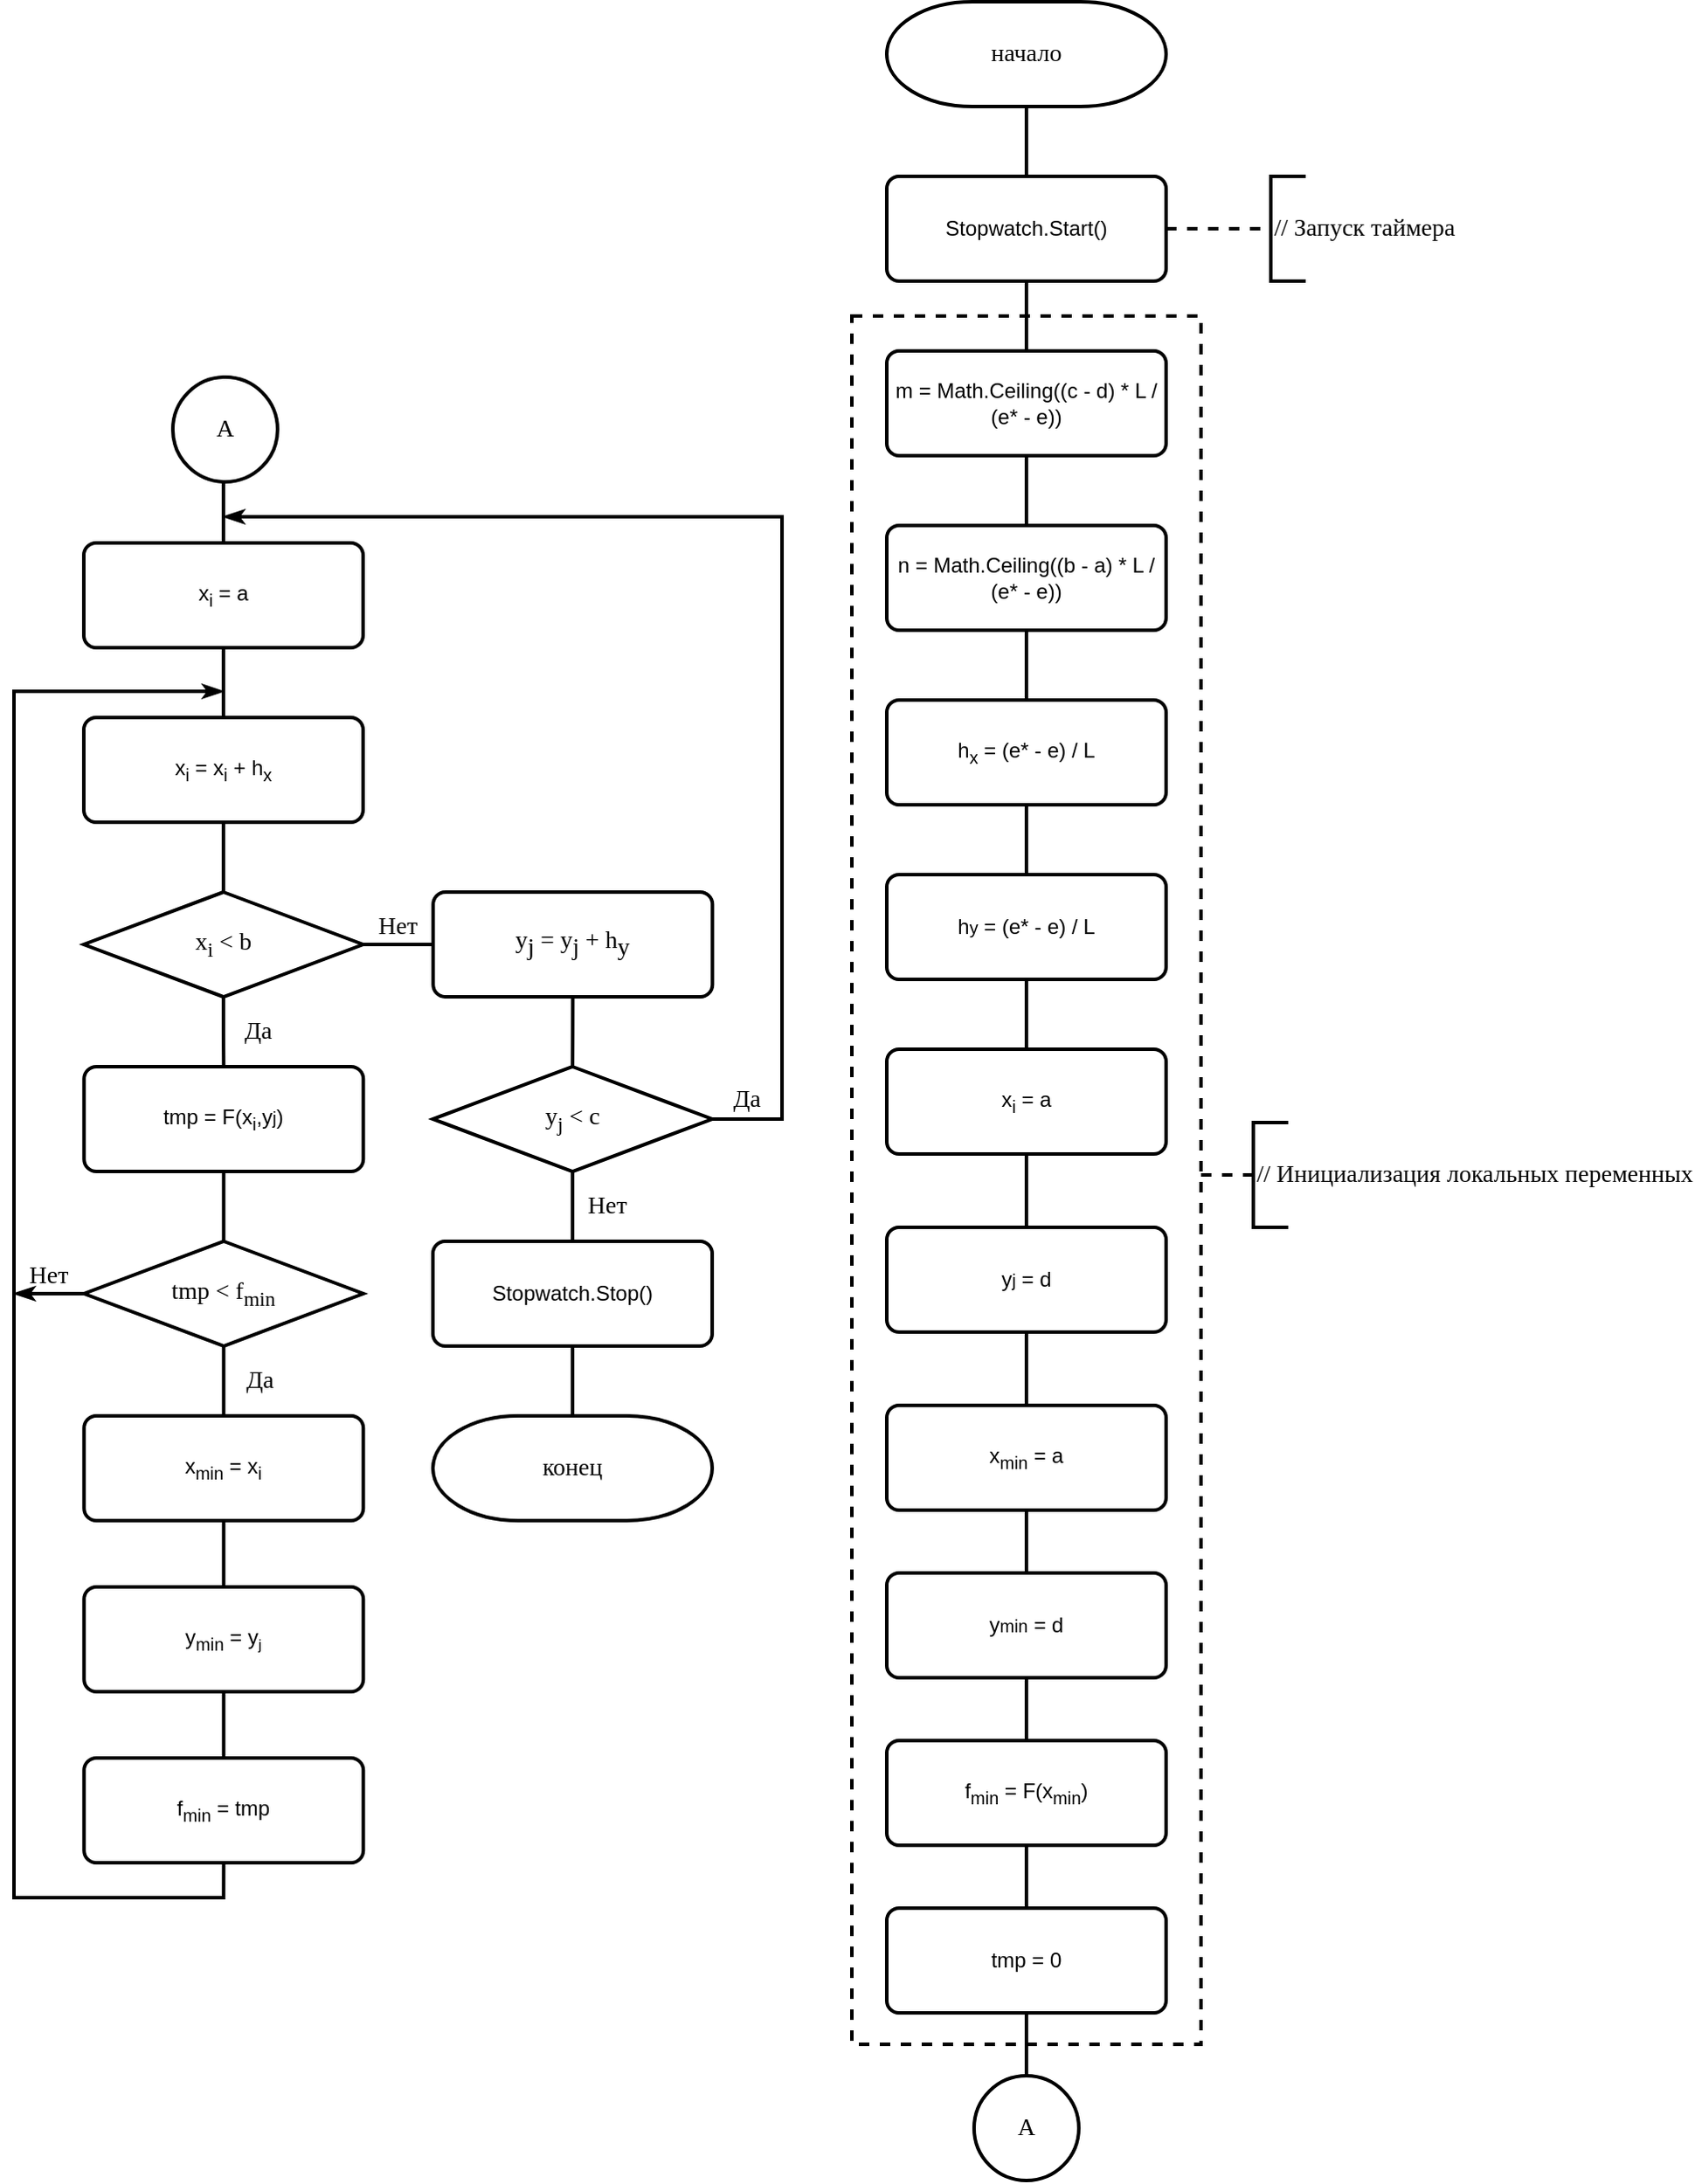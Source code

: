 <mxfile version="10.6.7" type="github"><diagram id="8ED89ZWmQhMyMYTrLYh0" name="Page-1"><mxGraphModel dx="3150" dy="1327" grid="1" gridSize="10" guides="1" tooltips="1" connect="1" arrows="1" fold="1" page="1" pageScale="1" pageWidth="827" pageHeight="1169" math="0" shadow="0"><root><mxCell id="0"/><mxCell id="1" parent="0"/><mxCell id="AtPPgWXuT8AnZtaxcbGP-1" value="начало" style="strokeWidth=2;html=1;shape=mxgraph.flowchart.terminator;whiteSpace=wrap;fontFamily=Times New Roman;fontSize=14;" vertex="1" parent="1"><mxGeometry x="440" y="40" width="160" height="60" as="geometry"/></mxCell><mxCell id="AtPPgWXuT8AnZtaxcbGP-71" style="edgeStyle=orthogonalEdgeStyle;rounded=0;orthogonalLoop=1;jettySize=auto;html=1;exitX=0.5;exitY=1;exitDx=0;exitDy=0;entryX=0.5;entryY=0;entryDx=0;entryDy=0;endArrow=none;endFill=0;strokeWidth=2;" edge="1" parent="1" source="AtPPgWXuT8AnZtaxcbGP-3" target="AtPPgWXuT8AnZtaxcbGP-7"><mxGeometry relative="1" as="geometry"/></mxCell><mxCell id="AtPPgWXuT8AnZtaxcbGP-3" value="&lt;span&gt;x&lt;/span&gt;&lt;sub&gt;i&lt;/sub&gt;&amp;nbsp;=&amp;nbsp;&lt;span&gt;x&lt;/span&gt;&lt;sub&gt;i&lt;/sub&gt;&amp;nbsp;+ h&lt;sub&gt;x&lt;/sub&gt;" style="rounded=1;whiteSpace=wrap;html=1;absoluteArcSize=1;arcSize=14;strokeWidth=2;" vertex="1" parent="1"><mxGeometry x="-20" y="450" width="160" height="60" as="geometry"/></mxCell><mxCell id="AtPPgWXuT8AnZtaxcbGP-4" value="// Запуск таймера" style="strokeWidth=2;html=1;shape=mxgraph.flowchart.annotation_1;align=left;pointerEvents=1;fontFamily=Times New Roman;fontSize=14;" vertex="1" parent="1"><mxGeometry x="660" y="140" width="20" height="60" as="geometry"/></mxCell><mxCell id="AtPPgWXuT8AnZtaxcbGP-82" style="edgeStyle=orthogonalEdgeStyle;rounded=0;orthogonalLoop=1;jettySize=auto;html=1;exitX=0.5;exitY=1;exitDx=0;exitDy=0;entryX=0.5;entryY=0;entryDx=0;entryDy=0;endArrow=none;endFill=0;strokeWidth=2;" edge="1" parent="1" source="AtPPgWXuT8AnZtaxcbGP-7" target="AtPPgWXuT8AnZtaxcbGP-32"><mxGeometry relative="1" as="geometry"/></mxCell><mxCell id="AtPPgWXuT8AnZtaxcbGP-87" style="edgeStyle=orthogonalEdgeStyle;rounded=0;orthogonalLoop=1;jettySize=auto;html=1;exitX=1;exitY=0.5;exitDx=0;exitDy=0;entryX=0;entryY=0.5;entryDx=0;entryDy=0;endArrow=none;endFill=0;strokeWidth=2;" edge="1" parent="1" source="AtPPgWXuT8AnZtaxcbGP-7" target="AtPPgWXuT8AnZtaxcbGP-86"><mxGeometry relative="1" as="geometry"/></mxCell><mxCell id="AtPPgWXuT8AnZtaxcbGP-7" value="x&lt;sub&gt;i&lt;/sub&gt;&amp;nbsp;&amp;lt; b" style="rhombus;whiteSpace=wrap;html=1;fontFamily=Times New Roman;fontSize=14;strokeWidth=2;" vertex="1" parent="1"><mxGeometry x="-20" y="550" width="160" height="60" as="geometry"/></mxCell><mxCell id="AtPPgWXuT8AnZtaxcbGP-8" style="edgeStyle=orthogonalEdgeStyle;rounded=0;orthogonalLoop=1;jettySize=auto;html=1;exitX=0.5;exitY=1;exitDx=0;exitDy=0;entryX=0.5;entryY=0;entryDx=0;entryDy=0;endArrow=none;endFill=0;strokeWidth=2;fontFamily=Times New Roman;fontSize=14;" edge="1" parent="1" source="AtPPgWXuT8AnZtaxcbGP-10" target="AtPPgWXuT8AnZtaxcbGP-41"><mxGeometry relative="1" as="geometry"/></mxCell><mxCell id="AtPPgWXuT8AnZtaxcbGP-88" style="edgeStyle=orthogonalEdgeStyle;rounded=0;orthogonalLoop=1;jettySize=auto;html=1;exitX=0;exitY=0.5;exitDx=0;exitDy=0;endArrow=classicThin;endFill=1;strokeWidth=2;fontFamily=Times New Roman;fontSize=14;" edge="1" parent="1" source="AtPPgWXuT8AnZtaxcbGP-10"><mxGeometry relative="1" as="geometry"><mxPoint x="-60" y="780" as="targetPoint"/></mxGeometry></mxCell><mxCell id="AtPPgWXuT8AnZtaxcbGP-10" value="tmp &amp;lt; f&lt;sub&gt;min&lt;/sub&gt;" style="rhombus;whiteSpace=wrap;html=1;fontFamily=Times New Roman;fontSize=14;strokeWidth=2;" vertex="1" parent="1"><mxGeometry x="-19.853" y="750" width="160" height="60" as="geometry"/></mxCell><mxCell id="AtPPgWXuT8AnZtaxcbGP-11" value="Да" style="text;html=1;strokeColor=none;fillColor=none;align=center;verticalAlign=middle;whiteSpace=wrap;rounded=0;fontFamily=Times New Roman;fontSize=14;" vertex="1" parent="1"><mxGeometry x="60" y="620" width="40" height="20" as="geometry"/></mxCell><mxCell id="AtPPgWXuT8AnZtaxcbGP-12" value="" style="rounded=0;whiteSpace=wrap;html=1;fontFamily=Times New Roman;fontSize=14;dashed=1;strokeWidth=2;perimeterSpacing=0;" vertex="1" parent="1"><mxGeometry x="420" y="220" width="200" height="990" as="geometry"/></mxCell><mxCell id="AtPPgWXuT8AnZtaxcbGP-54" style="edgeStyle=orthogonalEdgeStyle;rounded=0;orthogonalLoop=1;jettySize=auto;html=1;exitX=0.5;exitY=1;exitDx=0;exitDy=0;entryX=0.5;entryY=0;entryDx=0;entryDy=0;endArrow=none;endFill=0;strokeWidth=2;" edge="1" parent="1" source="AtPPgWXuT8AnZtaxcbGP-14" target="AtPPgWXuT8AnZtaxcbGP-53"><mxGeometry relative="1" as="geometry"/></mxCell><mxCell id="AtPPgWXuT8AnZtaxcbGP-14" value="h&lt;sub&gt;x&lt;/sub&gt; = (e* - e) / L" style="rounded=1;whiteSpace=wrap;html=1;absoluteArcSize=1;arcSize=14;strokeWidth=2;" vertex="1" parent="1"><mxGeometry x="440" y="440" width="160" height="60" as="geometry"/></mxCell><mxCell id="AtPPgWXuT8AnZtaxcbGP-16" style="edgeStyle=orthogonalEdgeStyle;rounded=0;orthogonalLoop=1;jettySize=auto;html=1;exitX=1;exitY=0.5;exitDx=0;exitDy=0;entryX=0;entryY=0.5;entryDx=0;entryDy=0;entryPerimeter=0;endArrow=none;endFill=0;fontFamily=Times New Roman;fontSize=14;dashed=1;strokeWidth=2;" edge="1" parent="1" source="AtPPgWXuT8AnZtaxcbGP-17" target="AtPPgWXuT8AnZtaxcbGP-4"><mxGeometry relative="1" as="geometry"/></mxCell><mxCell id="AtPPgWXuT8AnZtaxcbGP-62" style="edgeStyle=orthogonalEdgeStyle;rounded=0;orthogonalLoop=1;jettySize=auto;html=1;exitX=0.5;exitY=1;exitDx=0;exitDy=0;entryX=0.5;entryY=0;entryDx=0;entryDy=0;endArrow=none;endFill=0;strokeWidth=2;" edge="1" parent="1" source="AtPPgWXuT8AnZtaxcbGP-17" target="AtPPgWXuT8AnZtaxcbGP-49"><mxGeometry relative="1" as="geometry"/></mxCell><mxCell id="AtPPgWXuT8AnZtaxcbGP-17" value="&lt;span&gt;Stopwatch.Start()&lt;/span&gt;&lt;br&gt;" style="rounded=1;whiteSpace=wrap;html=1;absoluteArcSize=1;arcSize=14;strokeWidth=2;" vertex="1" parent="1"><mxGeometry x="440" y="140" width="160" height="60" as="geometry"/></mxCell><mxCell id="AtPPgWXuT8AnZtaxcbGP-57" style="edgeStyle=orthogonalEdgeStyle;rounded=0;orthogonalLoop=1;jettySize=auto;html=1;exitX=0.5;exitY=1;exitDx=0;exitDy=0;entryX=0.5;entryY=0;entryDx=0;entryDy=0;endArrow=none;endFill=0;strokeWidth=2;" edge="1" parent="1" source="AtPPgWXuT8AnZtaxcbGP-19" target="AtPPgWXuT8AnZtaxcbGP-55"><mxGeometry relative="1" as="geometry"/></mxCell><mxCell id="AtPPgWXuT8AnZtaxcbGP-19" value="&lt;span&gt;x&lt;/span&gt;&lt;sub&gt;i&lt;/sub&gt;&lt;span&gt;&amp;nbsp;= a&lt;/span&gt;&lt;br&gt;" style="rounded=1;whiteSpace=wrap;html=1;absoluteArcSize=1;arcSize=14;strokeWidth=2;" vertex="1" parent="1"><mxGeometry x="440" y="640" width="160" height="60" as="geometry"/></mxCell><mxCell id="AtPPgWXuT8AnZtaxcbGP-60" value="" style="edgeStyle=orthogonalEdgeStyle;rounded=0;orthogonalLoop=1;jettySize=auto;html=1;endArrow=none;endFill=0;strokeWidth=2;" edge="1" parent="1" source="AtPPgWXuT8AnZtaxcbGP-21" target="AtPPgWXuT8AnZtaxcbGP-59"><mxGeometry relative="1" as="geometry"/></mxCell><mxCell id="AtPPgWXuT8AnZtaxcbGP-21" value="&lt;span&gt;x&lt;/span&gt;&lt;sub&gt;min&lt;/sub&gt;&lt;span&gt;&amp;nbsp;= a&lt;/span&gt;&lt;br&gt;" style="rounded=1;whiteSpace=wrap;html=1;absoluteArcSize=1;arcSize=14;strokeWidth=2;" vertex="1" parent="1"><mxGeometry x="440" y="844" width="160" height="60" as="geometry"/></mxCell><mxCell id="AtPPgWXuT8AnZtaxcbGP-23" value="&lt;span&gt;f&lt;/span&gt;&lt;sub&gt;min&lt;/sub&gt;&lt;span&gt;&amp;nbsp;= F(x&lt;/span&gt;&lt;sub&gt;min&lt;/sub&gt;&lt;span&gt;)&lt;/span&gt;&lt;br&gt;" style="rounded=1;whiteSpace=wrap;html=1;absoluteArcSize=1;arcSize=14;strokeWidth=2;" vertex="1" parent="1"><mxGeometry x="440" y="1036" width="160" height="60" as="geometry"/></mxCell><mxCell id="AtPPgWXuT8AnZtaxcbGP-24" style="edgeStyle=orthogonalEdgeStyle;rounded=0;orthogonalLoop=1;jettySize=auto;html=1;entryX=0.5;entryY=0;entryDx=0;entryDy=0;endArrow=none;endFill=0;fontFamily=Times New Roman;fontSize=14;strokeWidth=2;exitX=0.5;exitY=1;exitDx=0;exitDy=0;" edge="1" parent="1" source="AtPPgWXuT8AnZtaxcbGP-23" target="AtPPgWXuT8AnZtaxcbGP-27"><mxGeometry relative="1" as="geometry"><mxPoint x="530" y="1112" as="sourcePoint"/></mxGeometry></mxCell><mxCell id="AtPPgWXuT8AnZtaxcbGP-66" style="edgeStyle=orthogonalEdgeStyle;rounded=0;orthogonalLoop=1;jettySize=auto;html=1;exitX=0.5;exitY=1;exitDx=0;exitDy=0;entryX=0.5;entryY=0;entryDx=0;entryDy=0;endArrow=none;endFill=0;strokeWidth=2;" edge="1" parent="1" source="AtPPgWXuT8AnZtaxcbGP-27" target="AtPPgWXuT8AnZtaxcbGP-65"><mxGeometry relative="1" as="geometry"/></mxCell><mxCell id="AtPPgWXuT8AnZtaxcbGP-27" value="&lt;span&gt;tmp = 0&lt;/span&gt;" style="rounded=1;whiteSpace=wrap;html=1;absoluteArcSize=1;arcSize=14;strokeWidth=2;" vertex="1" parent="1"><mxGeometry x="440" y="1132" width="160" height="60" as="geometry"/></mxCell><mxCell id="AtPPgWXuT8AnZtaxcbGP-28" style="edgeStyle=orthogonalEdgeStyle;rounded=0;orthogonalLoop=1;jettySize=auto;html=1;exitX=0.5;exitY=1;exitDx=0;exitDy=0;exitPerimeter=0;entryX=0.5;entryY=0;entryDx=0;entryDy=0;endArrow=none;endFill=0;fontFamily=Times New Roman;fontSize=14;strokeWidth=2;" edge="1" parent="1" source="AtPPgWXuT8AnZtaxcbGP-1" target="AtPPgWXuT8AnZtaxcbGP-17"><mxGeometry relative="1" as="geometry"/></mxCell><mxCell id="AtPPgWXuT8AnZtaxcbGP-63" style="edgeStyle=orthogonalEdgeStyle;rounded=0;orthogonalLoop=1;jettySize=auto;html=1;exitX=0;exitY=0.5;exitDx=0;exitDy=0;exitPerimeter=0;entryX=1;entryY=0.5;entryDx=0;entryDy=0;endArrow=none;endFill=0;strokeWidth=2;dashed=1;" edge="1" parent="1" source="AtPPgWXuT8AnZtaxcbGP-30" target="AtPPgWXuT8AnZtaxcbGP-12"><mxGeometry relative="1" as="geometry"/></mxCell><mxCell id="AtPPgWXuT8AnZtaxcbGP-30" value="// Инициализация локальных переменных" style="strokeWidth=2;html=1;shape=mxgraph.flowchart.annotation_1;align=left;pointerEvents=1;fontFamily=Times New Roman;fontSize=14;" vertex="1" parent="1"><mxGeometry x="650" y="682" width="20" height="60" as="geometry"/></mxCell><mxCell id="AtPPgWXuT8AnZtaxcbGP-31" style="edgeStyle=orthogonalEdgeStyle;rounded=0;orthogonalLoop=1;jettySize=auto;html=1;exitX=0.5;exitY=1;exitDx=0;exitDy=0;entryX=0.5;entryY=0;entryDx=0;entryDy=0;endArrow=none;endFill=0;strokeWidth=2;fontFamily=Times New Roman;fontSize=14;" edge="1" parent="1" source="AtPPgWXuT8AnZtaxcbGP-32" target="AtPPgWXuT8AnZtaxcbGP-10"><mxGeometry relative="1" as="geometry"/></mxCell><mxCell id="AtPPgWXuT8AnZtaxcbGP-32" value="tmp = F(x&lt;sub&gt;i&lt;/sub&gt;,y&lt;span style=&quot;font-size: 10px&quot;&gt;j&lt;/span&gt;)" style="rounded=1;whiteSpace=wrap;html=1;absoluteArcSize=1;arcSize=14;strokeWidth=2;" vertex="1" parent="1"><mxGeometry x="-19.853" y="650" width="160" height="60" as="geometry"/></mxCell><mxCell id="AtPPgWXuT8AnZtaxcbGP-95" style="edgeStyle=orthogonalEdgeStyle;rounded=0;orthogonalLoop=1;jettySize=auto;html=1;exitX=0.5;exitY=1;exitDx=0;exitDy=0;entryX=0.5;entryY=0;entryDx=0;entryDy=0;entryPerimeter=0;endArrow=none;endFill=0;strokeWidth=2;fontFamily=Times New Roman;fontSize=14;" edge="1" parent="1" source="AtPPgWXuT8AnZtaxcbGP-34" target="AtPPgWXuT8AnZtaxcbGP-36"><mxGeometry relative="1" as="geometry"/></mxCell><mxCell id="AtPPgWXuT8AnZtaxcbGP-34" value="Stopwatch.Stop()" style="rounded=1;whiteSpace=wrap;html=1;absoluteArcSize=1;arcSize=14;strokeWidth=2;" vertex="1" parent="1"><mxGeometry x="180" y="750" width="160" height="60" as="geometry"/></mxCell><mxCell id="AtPPgWXuT8AnZtaxcbGP-35" value="Нет" style="text;html=1;strokeColor=none;fillColor=none;align=center;verticalAlign=middle;whiteSpace=wrap;rounded=0;fontFamily=Times New Roman;fontSize=14;" vertex="1" parent="1"><mxGeometry x="140" y="560" width="40" height="20" as="geometry"/></mxCell><mxCell id="AtPPgWXuT8AnZtaxcbGP-36" value="конец" style="strokeWidth=2;html=1;shape=mxgraph.flowchart.terminator;whiteSpace=wrap;fontFamily=Times New Roman;fontSize=14;" vertex="1" parent="1"><mxGeometry x="180" y="850" width="160" height="60" as="geometry"/></mxCell><mxCell id="AtPPgWXuT8AnZtaxcbGP-78" style="edgeStyle=orthogonalEdgeStyle;rounded=0;orthogonalLoop=1;jettySize=auto;html=1;exitX=0.5;exitY=1;exitDx=0;exitDy=0;entryX=0.5;entryY=0;entryDx=0;entryDy=0;endArrow=none;endFill=0;strokeWidth=2;" edge="1" parent="1" source="AtPPgWXuT8AnZtaxcbGP-41" target="AtPPgWXuT8AnZtaxcbGP-77"><mxGeometry relative="1" as="geometry"/></mxCell><mxCell id="AtPPgWXuT8AnZtaxcbGP-41" value="x&lt;sub&gt;min&lt;/sub&gt;&amp;nbsp;= x&lt;sub&gt;i&lt;/sub&gt;" style="rounded=1;whiteSpace=wrap;html=1;absoluteArcSize=1;arcSize=14;strokeWidth=2;" vertex="1" parent="1"><mxGeometry x="-19.853" y="850" width="160" height="60" as="geometry"/></mxCell><mxCell id="AtPPgWXuT8AnZtaxcbGP-85" style="edgeStyle=orthogonalEdgeStyle;rounded=0;orthogonalLoop=1;jettySize=auto;html=1;exitX=0.5;exitY=1;exitDx=0;exitDy=0;endArrow=classicThin;endFill=1;strokeWidth=2;" edge="1" parent="1" source="AtPPgWXuT8AnZtaxcbGP-43"><mxGeometry relative="1" as="geometry"><mxPoint x="60" y="435" as="targetPoint"/><Array as="points"><mxPoint x="60" y="1126"/><mxPoint x="-60" y="1126"/><mxPoint x="-60" y="435"/></Array></mxGeometry></mxCell><mxCell id="AtPPgWXuT8AnZtaxcbGP-43" value="f&lt;sub&gt;min&lt;/sub&gt;&amp;nbsp;= tmp&lt;br&gt;" style="rounded=1;whiteSpace=wrap;html=1;absoluteArcSize=1;arcSize=14;strokeWidth=2;" vertex="1" parent="1"><mxGeometry x="-19.853" y="1046" width="160" height="60" as="geometry"/></mxCell><mxCell id="AtPPgWXuT8AnZtaxcbGP-46" value="Да" style="text;html=1;strokeColor=none;fillColor=none;align=center;verticalAlign=middle;whiteSpace=wrap;rounded=0;fontFamily=Times New Roman;fontSize=14;" vertex="1" parent="1"><mxGeometry x="61.147" y="820" width="40" height="20" as="geometry"/></mxCell><mxCell id="AtPPgWXuT8AnZtaxcbGP-47" value="Нет" style="text;html=1;strokeColor=none;fillColor=none;align=center;verticalAlign=middle;whiteSpace=wrap;rounded=0;fontFamily=Times New Roman;fontSize=14;" vertex="1" parent="1"><mxGeometry x="-59.853" y="760" width="40" height="20" as="geometry"/></mxCell><mxCell id="AtPPgWXuT8AnZtaxcbGP-51" style="edgeStyle=orthogonalEdgeStyle;rounded=0;orthogonalLoop=1;jettySize=auto;html=1;exitX=0.5;exitY=1;exitDx=0;exitDy=0;entryX=0.5;entryY=0;entryDx=0;entryDy=0;endArrow=none;endFill=0;strokeWidth=2;" edge="1" parent="1" source="AtPPgWXuT8AnZtaxcbGP-49" target="AtPPgWXuT8AnZtaxcbGP-50"><mxGeometry relative="1" as="geometry"/></mxCell><mxCell id="AtPPgWXuT8AnZtaxcbGP-49" value="&lt;span&gt;m =&amp;nbsp;&lt;/span&gt;Math.Ceiling((c - d) * L / (e* - e))" style="rounded=1;whiteSpace=wrap;html=1;absoluteArcSize=1;arcSize=14;strokeWidth=2;" vertex="1" parent="1"><mxGeometry x="440" y="240" width="160" height="60" as="geometry"/></mxCell><mxCell id="AtPPgWXuT8AnZtaxcbGP-52" style="edgeStyle=orthogonalEdgeStyle;rounded=0;orthogonalLoop=1;jettySize=auto;html=1;exitX=0.5;exitY=1;exitDx=0;exitDy=0;entryX=0.5;entryY=0;entryDx=0;entryDy=0;endArrow=none;endFill=0;strokeWidth=2;" edge="1" parent="1" source="AtPPgWXuT8AnZtaxcbGP-50" target="AtPPgWXuT8AnZtaxcbGP-14"><mxGeometry relative="1" as="geometry"/></mxCell><mxCell id="AtPPgWXuT8AnZtaxcbGP-50" value="&lt;span&gt;n =&amp;nbsp;&lt;/span&gt;Math.Ceiling((b - a) * L / (e* - e))" style="rounded=1;whiteSpace=wrap;html=1;absoluteArcSize=1;arcSize=14;strokeWidth=2;" vertex="1" parent="1"><mxGeometry x="440" y="340" width="160" height="60" as="geometry"/></mxCell><mxCell id="AtPPgWXuT8AnZtaxcbGP-56" style="edgeStyle=orthogonalEdgeStyle;rounded=0;orthogonalLoop=1;jettySize=auto;html=1;exitX=0.5;exitY=1;exitDx=0;exitDy=0;entryX=0.5;entryY=0;entryDx=0;entryDy=0;endArrow=none;endFill=0;strokeWidth=2;" edge="1" parent="1" source="AtPPgWXuT8AnZtaxcbGP-53" target="AtPPgWXuT8AnZtaxcbGP-19"><mxGeometry relative="1" as="geometry"/></mxCell><mxCell id="AtPPgWXuT8AnZtaxcbGP-53" value="h&lt;span style=&quot;font-size: 10px&quot;&gt;y&lt;/span&gt;&amp;nbsp;= (e* - e) / L" style="rounded=1;whiteSpace=wrap;html=1;absoluteArcSize=1;arcSize=14;strokeWidth=2;" vertex="1" parent="1"><mxGeometry x="440" y="540" width="160" height="60" as="geometry"/></mxCell><mxCell id="AtPPgWXuT8AnZtaxcbGP-58" style="edgeStyle=orthogonalEdgeStyle;rounded=0;orthogonalLoop=1;jettySize=auto;html=1;exitX=0.5;exitY=1;exitDx=0;exitDy=0;entryX=0.5;entryY=0;entryDx=0;entryDy=0;endArrow=none;endFill=0;strokeWidth=2;" edge="1" parent="1" source="AtPPgWXuT8AnZtaxcbGP-55" target="AtPPgWXuT8AnZtaxcbGP-21"><mxGeometry relative="1" as="geometry"/></mxCell><mxCell id="AtPPgWXuT8AnZtaxcbGP-55" value="y&lt;span style=&quot;font-size: 10px&quot;&gt;j&lt;/span&gt;&lt;span&gt;&amp;nbsp;= d&lt;/span&gt;&lt;br&gt;" style="rounded=1;whiteSpace=wrap;html=1;absoluteArcSize=1;arcSize=14;strokeWidth=2;" vertex="1" parent="1"><mxGeometry x="440" y="742" width="160" height="60" as="geometry"/></mxCell><mxCell id="AtPPgWXuT8AnZtaxcbGP-61" style="edgeStyle=orthogonalEdgeStyle;rounded=0;orthogonalLoop=1;jettySize=auto;html=1;exitX=0.5;exitY=1;exitDx=0;exitDy=0;entryX=0.5;entryY=0;entryDx=0;entryDy=0;endArrow=none;endFill=0;strokeWidth=2;" edge="1" parent="1" source="AtPPgWXuT8AnZtaxcbGP-59" target="AtPPgWXuT8AnZtaxcbGP-23"><mxGeometry relative="1" as="geometry"/></mxCell><mxCell id="AtPPgWXuT8AnZtaxcbGP-59" value="y&lt;span style=&quot;font-size: 10px&quot;&gt;min&lt;/span&gt;&lt;span&gt;&amp;nbsp;= d&lt;/span&gt;&lt;br&gt;" style="rounded=1;whiteSpace=wrap;html=1;absoluteArcSize=1;arcSize=14;strokeWidth=2;" vertex="1" parent="1"><mxGeometry x="440" y="940" width="160" height="60" as="geometry"/></mxCell><mxCell id="AtPPgWXuT8AnZtaxcbGP-65" value="А" style="ellipse;whiteSpace=wrap;html=1;aspect=fixed;strokeWidth=2;fontFamily=Times New Roman;fontSize=14;" vertex="1" parent="1"><mxGeometry x="490" y="1228" width="60" height="60" as="geometry"/></mxCell><mxCell id="AtPPgWXuT8AnZtaxcbGP-68" style="edgeStyle=orthogonalEdgeStyle;rounded=0;orthogonalLoop=1;jettySize=auto;html=1;exitX=0.5;exitY=1;exitDx=0;exitDy=0;entryX=0.5;entryY=0;entryDx=0;entryDy=0;endArrow=none;endFill=0;strokeWidth=2;" edge="1" parent="1" source="AtPPgWXuT8AnZtaxcbGP-67" target="AtPPgWXuT8AnZtaxcbGP-3"><mxGeometry relative="1" as="geometry"/></mxCell><mxCell id="AtPPgWXuT8AnZtaxcbGP-67" value="&lt;span&gt;x&lt;/span&gt;&lt;sub&gt;i&lt;/sub&gt;&amp;nbsp;= a" style="rounded=1;whiteSpace=wrap;html=1;absoluteArcSize=1;arcSize=14;strokeWidth=2;" vertex="1" parent="1"><mxGeometry x="-20" y="350" width="160" height="60" as="geometry"/></mxCell><mxCell id="AtPPgWXuT8AnZtaxcbGP-73" style="edgeStyle=orthogonalEdgeStyle;rounded=0;orthogonalLoop=1;jettySize=auto;html=1;exitX=0.5;exitY=1;exitDx=0;exitDy=0;entryX=0.5;entryY=0;entryDx=0;entryDy=0;endArrow=none;endFill=0;strokeWidth=2;" edge="1" parent="1" source="AtPPgWXuT8AnZtaxcbGP-72" target="AtPPgWXuT8AnZtaxcbGP-67"><mxGeometry relative="1" as="geometry"/></mxCell><mxCell id="AtPPgWXuT8AnZtaxcbGP-72" value="А" style="ellipse;whiteSpace=wrap;html=1;aspect=fixed;strokeWidth=2;fontFamily=Times New Roman;fontSize=14;" vertex="1" parent="1"><mxGeometry x="31" y="255" width="60" height="60" as="geometry"/></mxCell><mxCell id="AtPPgWXuT8AnZtaxcbGP-79" style="edgeStyle=orthogonalEdgeStyle;rounded=0;orthogonalLoop=1;jettySize=auto;html=1;exitX=0.5;exitY=1;exitDx=0;exitDy=0;entryX=0.5;entryY=0;entryDx=0;entryDy=0;endArrow=none;endFill=0;strokeWidth=2;" edge="1" parent="1" source="AtPPgWXuT8AnZtaxcbGP-77" target="AtPPgWXuT8AnZtaxcbGP-43"><mxGeometry relative="1" as="geometry"/></mxCell><mxCell id="AtPPgWXuT8AnZtaxcbGP-77" value="y&lt;sub&gt;min&lt;/sub&gt;&amp;nbsp;= y&lt;span style=&quot;font-size: 10px&quot;&gt;&lt;sub&gt;j&lt;/sub&gt;&lt;/span&gt;" style="rounded=1;whiteSpace=wrap;html=1;absoluteArcSize=1;arcSize=14;strokeWidth=2;" vertex="1" parent="1"><mxGeometry x="-19.853" y="948" width="160" height="60" as="geometry"/></mxCell><mxCell id="AtPPgWXuT8AnZtaxcbGP-90" style="edgeStyle=orthogonalEdgeStyle;rounded=0;orthogonalLoop=1;jettySize=auto;html=1;exitX=0.5;exitY=1;exitDx=0;exitDy=0;entryX=0.5;entryY=0;entryDx=0;entryDy=0;endArrow=none;endFill=0;strokeWidth=2;fontFamily=Times New Roman;fontSize=14;" edge="1" parent="1" source="AtPPgWXuT8AnZtaxcbGP-86" target="AtPPgWXuT8AnZtaxcbGP-89"><mxGeometry relative="1" as="geometry"/></mxCell><mxCell id="AtPPgWXuT8AnZtaxcbGP-86" value="y&lt;span style=&quot;font-size: 14px;&quot;&gt;&lt;sub style=&quot;font-size: 14px;&quot;&gt;j&lt;/sub&gt;&amp;nbsp;= y&lt;sub style=&quot;font-size: 14px;&quot;&gt;j&lt;/sub&gt;&amp;nbsp;+ h&lt;sub style=&quot;font-size: 14px;&quot;&gt;y&lt;/sub&gt;&lt;/span&gt;" style="rounded=1;whiteSpace=wrap;html=1;absoluteArcSize=1;arcSize=14;strokeWidth=2;fontFamily=Times New Roman;fontSize=14;" vertex="1" parent="1"><mxGeometry x="180.147" y="550" width="160" height="60" as="geometry"/></mxCell><mxCell id="AtPPgWXuT8AnZtaxcbGP-91" style="edgeStyle=orthogonalEdgeStyle;rounded=0;orthogonalLoop=1;jettySize=auto;html=1;exitX=1;exitY=0.5;exitDx=0;exitDy=0;endArrow=classicThin;endFill=1;strokeWidth=2;fontFamily=Times New Roman;fontSize=14;" edge="1" parent="1" source="AtPPgWXuT8AnZtaxcbGP-89"><mxGeometry relative="1" as="geometry"><mxPoint x="60" y="335" as="targetPoint"/><Array as="points"><mxPoint x="380" y="680"/><mxPoint x="380" y="335"/></Array></mxGeometry></mxCell><mxCell id="AtPPgWXuT8AnZtaxcbGP-94" style="edgeStyle=orthogonalEdgeStyle;rounded=0;orthogonalLoop=1;jettySize=auto;html=1;exitX=0.5;exitY=1;exitDx=0;exitDy=0;entryX=0.5;entryY=0;entryDx=0;entryDy=0;endArrow=none;endFill=0;strokeWidth=2;fontFamily=Times New Roman;fontSize=14;" edge="1" parent="1" source="AtPPgWXuT8AnZtaxcbGP-89" target="AtPPgWXuT8AnZtaxcbGP-34"><mxGeometry relative="1" as="geometry"/></mxCell><mxCell id="AtPPgWXuT8AnZtaxcbGP-89" value="y&lt;sub&gt;j&lt;/sub&gt;&amp;nbsp;&amp;lt; c" style="rhombus;whiteSpace=wrap;html=1;fontFamily=Times New Roman;fontSize=14;strokeWidth=2;" vertex="1" parent="1"><mxGeometry x="180" y="650" width="160" height="60" as="geometry"/></mxCell><mxCell id="AtPPgWXuT8AnZtaxcbGP-92" value="Нет" style="text;html=1;strokeColor=none;fillColor=none;align=center;verticalAlign=middle;whiteSpace=wrap;rounded=0;fontFamily=Times New Roman;fontSize=14;" vertex="1" parent="1"><mxGeometry x="260" y="720" width="40" height="20" as="geometry"/></mxCell><mxCell id="AtPPgWXuT8AnZtaxcbGP-93" value="Да" style="text;html=1;strokeColor=none;fillColor=none;align=center;verticalAlign=middle;whiteSpace=wrap;rounded=0;fontFamily=Times New Roman;fontSize=14;" vertex="1" parent="1"><mxGeometry x="340" y="659" width="40" height="20" as="geometry"/></mxCell></root></mxGraphModel></diagram></mxfile>